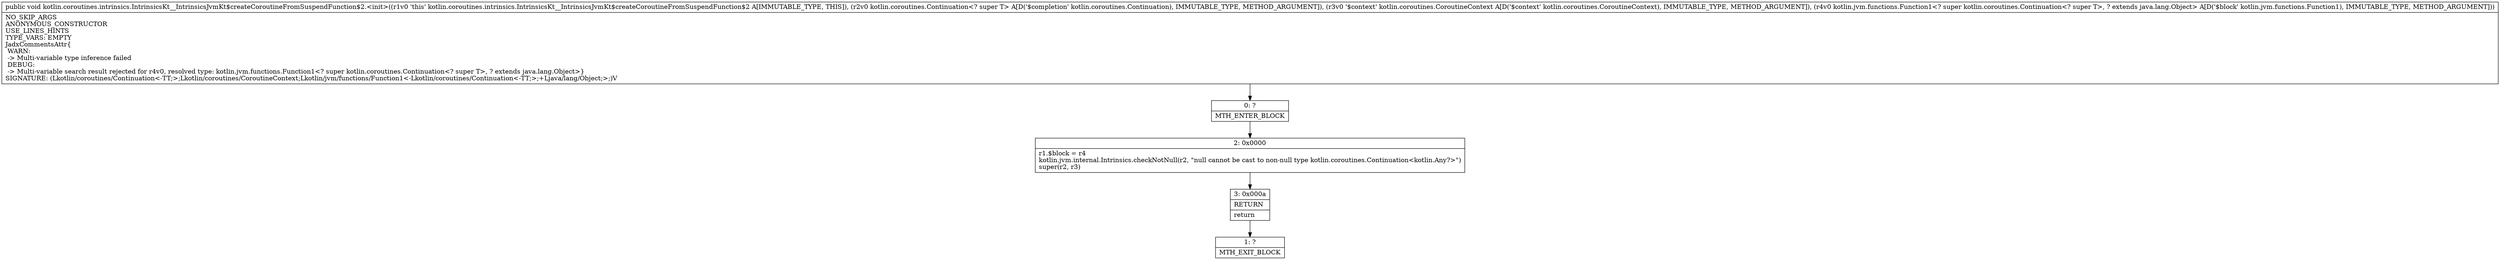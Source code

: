 digraph "CFG forkotlin.coroutines.intrinsics.IntrinsicsKt__IntrinsicsJvmKt$createCoroutineFromSuspendFunction$2.\<init\>(Lkotlin\/coroutines\/Continuation;Lkotlin\/coroutines\/CoroutineContext;Lkotlin\/jvm\/functions\/Function1;)V" {
Node_0 [shape=record,label="{0\:\ ?|MTH_ENTER_BLOCK\l}"];
Node_2 [shape=record,label="{2\:\ 0x0000|r1.$block = r4\lkotlin.jvm.internal.Intrinsics.checkNotNull(r2, \"null cannot be cast to non\-null type kotlin.coroutines.Continuation\<kotlin.Any?\>\")\lsuper(r2, r3)\l}"];
Node_3 [shape=record,label="{3\:\ 0x000a|RETURN\l|return\l}"];
Node_1 [shape=record,label="{1\:\ ?|MTH_EXIT_BLOCK\l}"];
MethodNode[shape=record,label="{public void kotlin.coroutines.intrinsics.IntrinsicsKt__IntrinsicsJvmKt$createCoroutineFromSuspendFunction$2.\<init\>((r1v0 'this' kotlin.coroutines.intrinsics.IntrinsicsKt__IntrinsicsJvmKt$createCoroutineFromSuspendFunction$2 A[IMMUTABLE_TYPE, THIS]), (r2v0 kotlin.coroutines.Continuation\<? super T\> A[D('$completion' kotlin.coroutines.Continuation), IMMUTABLE_TYPE, METHOD_ARGUMENT]), (r3v0 '$context' kotlin.coroutines.CoroutineContext A[D('$context' kotlin.coroutines.CoroutineContext), IMMUTABLE_TYPE, METHOD_ARGUMENT]), (r4v0 kotlin.jvm.functions.Function1\<? super kotlin.coroutines.Continuation\<? super T\>, ? extends java.lang.Object\> A[D('$block' kotlin.jvm.functions.Function1), IMMUTABLE_TYPE, METHOD_ARGUMENT]))  | NO_SKIP_ARGS\lANONYMOUS_CONSTRUCTOR\lUSE_LINES_HINTS\lTYPE_VARS: EMPTY\lJadxCommentsAttr\{\l WARN: \l \-\> Multi\-variable type inference failed\l DEBUG: \l \-\> Multi\-variable search result rejected for r4v0, resolved type: kotlin.jvm.functions.Function1\<? super kotlin.coroutines.Continuation\<? super T\>, ? extends java.lang.Object\>\}\lSIGNATURE: (Lkotlin\/coroutines\/Continuation\<\-TT;\>;Lkotlin\/coroutines\/CoroutineContext;Lkotlin\/jvm\/functions\/Function1\<\-Lkotlin\/coroutines\/Continuation\<\-TT;\>;+Ljava\/lang\/Object;\>;)V\l}"];
MethodNode -> Node_0;Node_0 -> Node_2;
Node_2 -> Node_3;
Node_3 -> Node_1;
}

